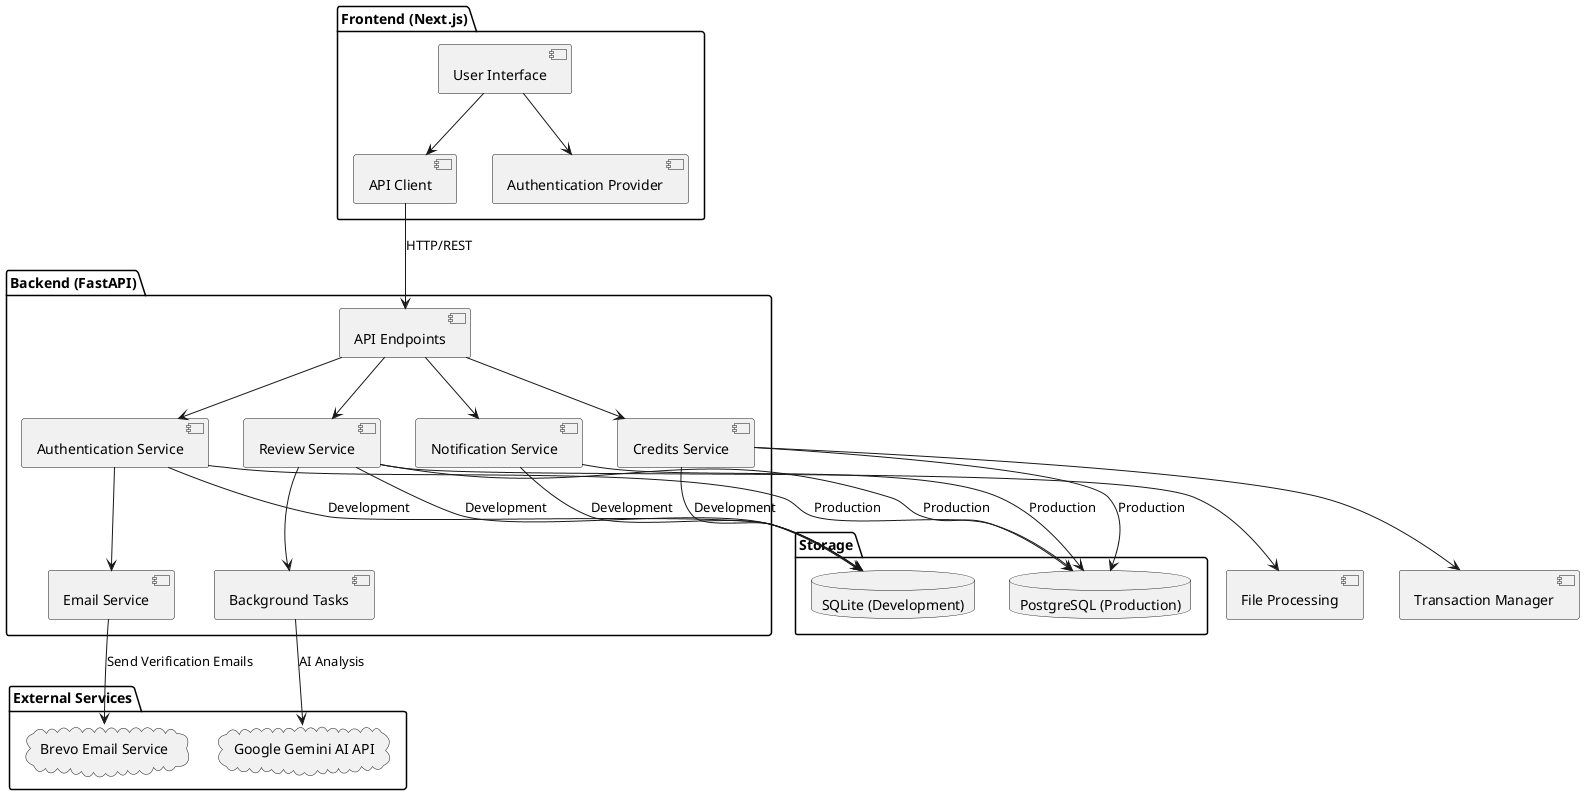 @startuml CV Review System Architecture

!define RECTANGLE class
!define DATABASE database
!define CLOUD cloud

skinparam componentStyle uml2
skinparam backgroundColor white
skinparam monochrome false

package "Frontend (Next.js)" {
  [User Interface] as UI
  [API Client] as APIClient
  [Authentication Provider] as AuthProvider
}

package "Backend (FastAPI)" {
  [API Endpoints] as API
  [Authentication Service] as AuthService
  [Review Service] as ReviewService
  [Credits Service] as CreditsService
  [Notification Service] as NotificationService
  [Background Tasks] as BackgroundTasks
  [Email Service] as EmailService
}

package "External Services" {
  CLOUD "Google Gemini AI API" as GeminiAI
  CLOUD "Brevo Email Service" as BrevoEmail
}

package "Storage" {
  DATABASE "SQLite (Development)" as SQLite
  DATABASE "PostgreSQL (Production)" as PostgreSQL
}

UI --> AuthProvider
UI --> APIClient
APIClient --> API : HTTP/REST
API --> AuthService
API --> ReviewService
API --> CreditsService
API --> NotificationService

ReviewService --> BackgroundTasks
BackgroundTasks --> GeminiAI : AI Analysis
ReviewService --> [File Processing]
CreditsService --> [Transaction Manager]

AuthService --> EmailService
EmailService --> BrevoEmail : Send Verification Emails

AuthService --> SQLite : Development
ReviewService --> SQLite : Development
CreditsService --> SQLite : Development
NotificationService --> SQLite : Development

AuthService --> PostgreSQL : Production
ReviewService --> PostgreSQL : Production
CreditsService --> PostgreSQL : Production
NotificationService --> PostgreSQL : Production

@enduml